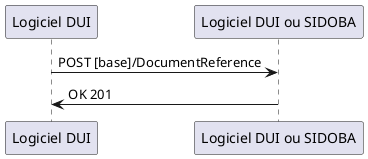@startuml

"Logiciel DUI" -> "Logiciel DUI ou SIDOBA" : POST [base]/DocumentReference
"Logiciel DUI" <- "Logiciel DUI ou SIDOBA" : OK 201

@enduml
